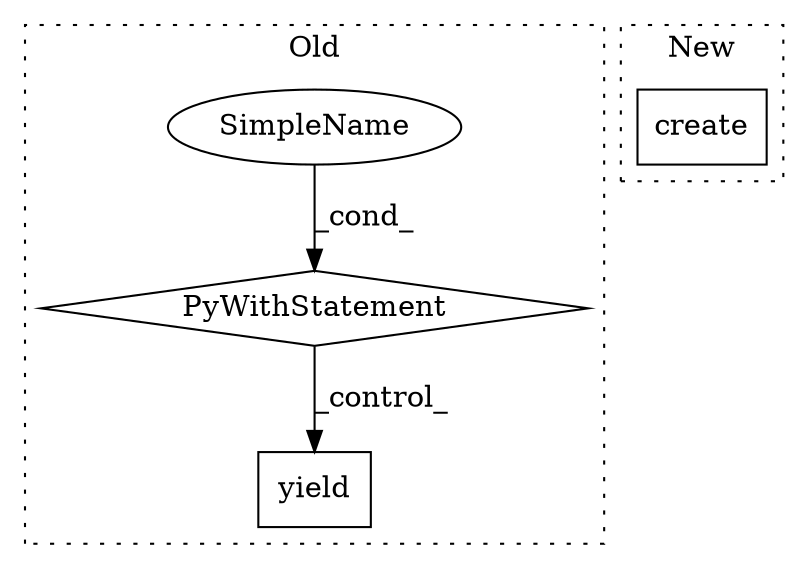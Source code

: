 digraph G {
subgraph cluster0 {
1 [label="yield" a="112" s="625" l="7" shape="box"];
3 [label="SimpleName" a="42" s="" l="" shape="ellipse"];
4 [label="PyWithStatement" a="104" s="548,596" l="10,2" shape="diamond"];
label = "Old";
style="dotted";
}
subgraph cluster1 {
2 [label="create" a="32" s="557" l="8" shape="box"];
label = "New";
style="dotted";
}
3 -> 4 [label="_cond_"];
4 -> 1 [label="_control_"];
}